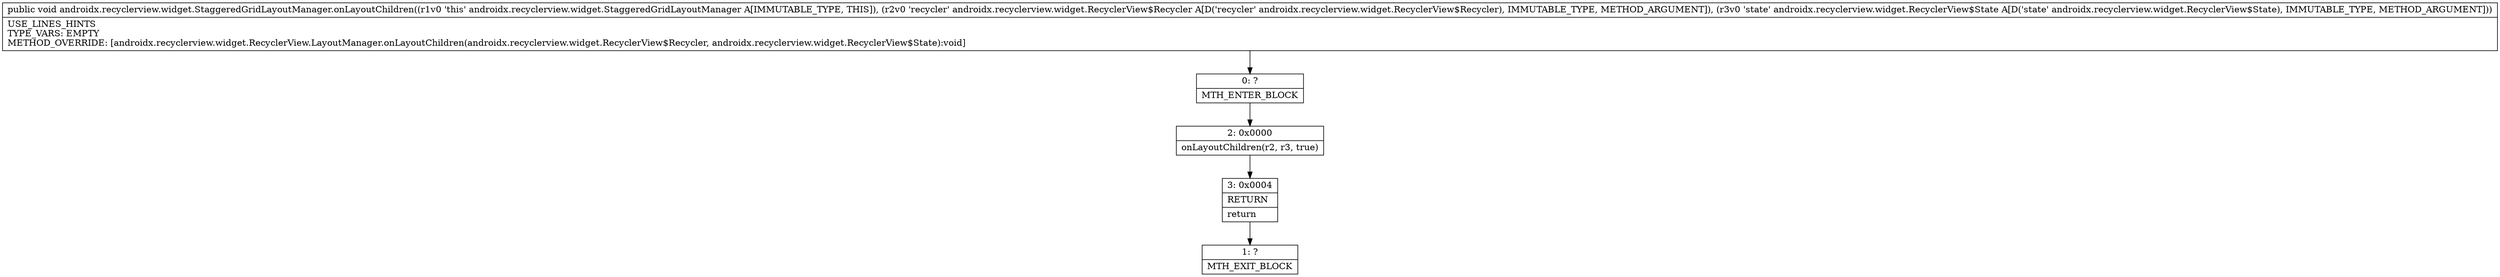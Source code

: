 digraph "CFG forandroidx.recyclerview.widget.StaggeredGridLayoutManager.onLayoutChildren(Landroidx\/recyclerview\/widget\/RecyclerView$Recycler;Landroidx\/recyclerview\/widget\/RecyclerView$State;)V" {
Node_0 [shape=record,label="{0\:\ ?|MTH_ENTER_BLOCK\l}"];
Node_2 [shape=record,label="{2\:\ 0x0000|onLayoutChildren(r2, r3, true)\l}"];
Node_3 [shape=record,label="{3\:\ 0x0004|RETURN\l|return\l}"];
Node_1 [shape=record,label="{1\:\ ?|MTH_EXIT_BLOCK\l}"];
MethodNode[shape=record,label="{public void androidx.recyclerview.widget.StaggeredGridLayoutManager.onLayoutChildren((r1v0 'this' androidx.recyclerview.widget.StaggeredGridLayoutManager A[IMMUTABLE_TYPE, THIS]), (r2v0 'recycler' androidx.recyclerview.widget.RecyclerView$Recycler A[D('recycler' androidx.recyclerview.widget.RecyclerView$Recycler), IMMUTABLE_TYPE, METHOD_ARGUMENT]), (r3v0 'state' androidx.recyclerview.widget.RecyclerView$State A[D('state' androidx.recyclerview.widget.RecyclerView$State), IMMUTABLE_TYPE, METHOD_ARGUMENT]))  | USE_LINES_HINTS\lTYPE_VARS: EMPTY\lMETHOD_OVERRIDE: [androidx.recyclerview.widget.RecyclerView.LayoutManager.onLayoutChildren(androidx.recyclerview.widget.RecyclerView$Recycler, androidx.recyclerview.widget.RecyclerView$State):void]\l}"];
MethodNode -> Node_0;Node_0 -> Node_2;
Node_2 -> Node_3;
Node_3 -> Node_1;
}

